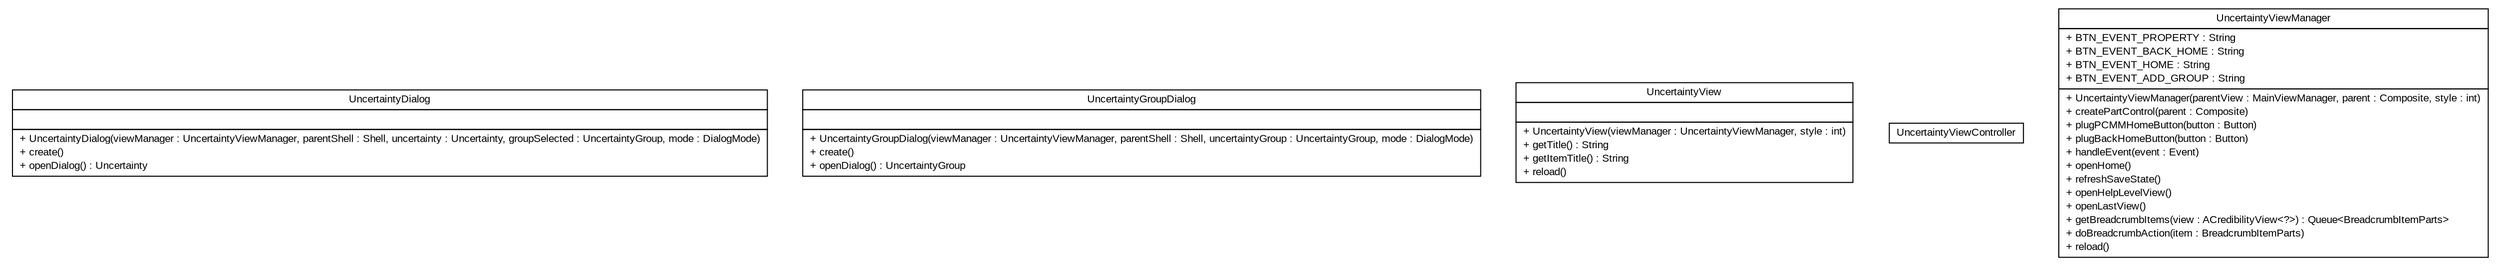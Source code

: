 #!/usr/local/bin/dot
#
# Class diagram 
# Generated by UMLGraph version R5_6-24-gf6e263 (http://www.umlgraph.org/)
#

digraph G {
	edge [fontname="arial",fontsize=10,labelfontname="arial",labelfontsize=10];
	node [fontname="arial",fontsize=10,shape=plaintext];
	nodesep=0.25;
	ranksep=0.5;
	// gov.sandia.cf.parts.ui.uncertainty.UncertaintyDialog
	c30736 [label=<<table title="gov.sandia.cf.parts.ui.uncertainty.UncertaintyDialog" border="0" cellborder="1" cellspacing="0" cellpadding="2" port="p" href="./UncertaintyDialog.html">
		<tr><td><table border="0" cellspacing="0" cellpadding="1">
<tr><td align="center" balign="center"> UncertaintyDialog </td></tr>
		</table></td></tr>
		<tr><td><table border="0" cellspacing="0" cellpadding="1">
<tr><td align="left" balign="left">  </td></tr>
		</table></td></tr>
		<tr><td><table border="0" cellspacing="0" cellpadding="1">
<tr><td align="left" balign="left"> + UncertaintyDialog(viewManager : UncertaintyViewManager, parentShell : Shell, uncertainty : Uncertainty, groupSelected : UncertaintyGroup, mode : DialogMode) </td></tr>
<tr><td align="left" balign="left"> + create() </td></tr>
<tr><td align="left" balign="left"> + openDialog() : Uncertainty </td></tr>
		</table></td></tr>
		</table>>, URL="./UncertaintyDialog.html", fontname="arial", fontcolor="black", fontsize=10.0];
	// gov.sandia.cf.parts.ui.uncertainty.UncertaintyGroupDialog
	c30737 [label=<<table title="gov.sandia.cf.parts.ui.uncertainty.UncertaintyGroupDialog" border="0" cellborder="1" cellspacing="0" cellpadding="2" port="p" href="./UncertaintyGroupDialog.html">
		<tr><td><table border="0" cellspacing="0" cellpadding="1">
<tr><td align="center" balign="center"> UncertaintyGroupDialog </td></tr>
		</table></td></tr>
		<tr><td><table border="0" cellspacing="0" cellpadding="1">
<tr><td align="left" balign="left">  </td></tr>
		</table></td></tr>
		<tr><td><table border="0" cellspacing="0" cellpadding="1">
<tr><td align="left" balign="left"> + UncertaintyGroupDialog(viewManager : UncertaintyViewManager, parentShell : Shell, uncertaintyGroup : UncertaintyGroup, mode : DialogMode) </td></tr>
<tr><td align="left" balign="left"> + create() </td></tr>
<tr><td align="left" balign="left"> + openDialog() : UncertaintyGroup </td></tr>
		</table></td></tr>
		</table>>, URL="./UncertaintyGroupDialog.html", fontname="arial", fontcolor="black", fontsize=10.0];
	// gov.sandia.cf.parts.ui.uncertainty.UncertaintyView
	c30738 [label=<<table title="gov.sandia.cf.parts.ui.uncertainty.UncertaintyView" border="0" cellborder="1" cellspacing="0" cellpadding="2" port="p" href="./UncertaintyView.html">
		<tr><td><table border="0" cellspacing="0" cellpadding="1">
<tr><td align="center" balign="center"> UncertaintyView </td></tr>
		</table></td></tr>
		<tr><td><table border="0" cellspacing="0" cellpadding="1">
<tr><td align="left" balign="left">  </td></tr>
		</table></td></tr>
		<tr><td><table border="0" cellspacing="0" cellpadding="1">
<tr><td align="left" balign="left"> + UncertaintyView(viewManager : UncertaintyViewManager, style : int) </td></tr>
<tr><td align="left" balign="left"> + getTitle() : String </td></tr>
<tr><td align="left" balign="left"> + getItemTitle() : String </td></tr>
<tr><td align="left" balign="left"> + reload() </td></tr>
		</table></td></tr>
		</table>>, URL="./UncertaintyView.html", fontname="arial", fontcolor="black", fontsize=10.0];
	// gov.sandia.cf.parts.ui.uncertainty.UncertaintyViewController
	c30739 [label=<<table title="gov.sandia.cf.parts.ui.uncertainty.UncertaintyViewController" border="0" cellborder="1" cellspacing="0" cellpadding="2" port="p" href="./UncertaintyViewController.html">
		<tr><td><table border="0" cellspacing="0" cellpadding="1">
<tr><td align="center" balign="center"> UncertaintyViewController </td></tr>
		</table></td></tr>
		</table>>, URL="./UncertaintyViewController.html", fontname="arial", fontcolor="black", fontsize=10.0];
	// gov.sandia.cf.parts.ui.uncertainty.UncertaintyViewManager
	c30740 [label=<<table title="gov.sandia.cf.parts.ui.uncertainty.UncertaintyViewManager" border="0" cellborder="1" cellspacing="0" cellpadding="2" port="p" href="./UncertaintyViewManager.html">
		<tr><td><table border="0" cellspacing="0" cellpadding="1">
<tr><td align="center" balign="center"> UncertaintyViewManager </td></tr>
		</table></td></tr>
		<tr><td><table border="0" cellspacing="0" cellpadding="1">
<tr><td align="left" balign="left"> + BTN_EVENT_PROPERTY : String </td></tr>
<tr><td align="left" balign="left"> + BTN_EVENT_BACK_HOME : String </td></tr>
<tr><td align="left" balign="left"> + BTN_EVENT_HOME : String </td></tr>
<tr><td align="left" balign="left"> + BTN_EVENT_ADD_GROUP : String </td></tr>
		</table></td></tr>
		<tr><td><table border="0" cellspacing="0" cellpadding="1">
<tr><td align="left" balign="left"> + UncertaintyViewManager(parentView : MainViewManager, parent : Composite, style : int) </td></tr>
<tr><td align="left" balign="left"> + createPartControl(parent : Composite) </td></tr>
<tr><td align="left" balign="left"> + plugPCMMHomeButton(button : Button) </td></tr>
<tr><td align="left" balign="left"> + plugBackHomeButton(button : Button) </td></tr>
<tr><td align="left" balign="left"> + handleEvent(event : Event) </td></tr>
<tr><td align="left" balign="left"> + openHome() </td></tr>
<tr><td align="left" balign="left"> + refreshSaveState() </td></tr>
<tr><td align="left" balign="left"> + openHelpLevelView() </td></tr>
<tr><td align="left" balign="left"> + openLastView() </td></tr>
<tr><td align="left" balign="left"> + getBreadcrumbItems(view : ACredibilityView&lt;?&gt;) : Queue&lt;BreadcrumbItemParts&gt; </td></tr>
<tr><td align="left" balign="left"> + doBreadcrumbAction(item : BreadcrumbItemParts) </td></tr>
<tr><td align="left" balign="left"> + reload() </td></tr>
		</table></td></tr>
		</table>>, URL="./UncertaintyViewManager.html", fontname="arial", fontcolor="black", fontsize=10.0];
}

